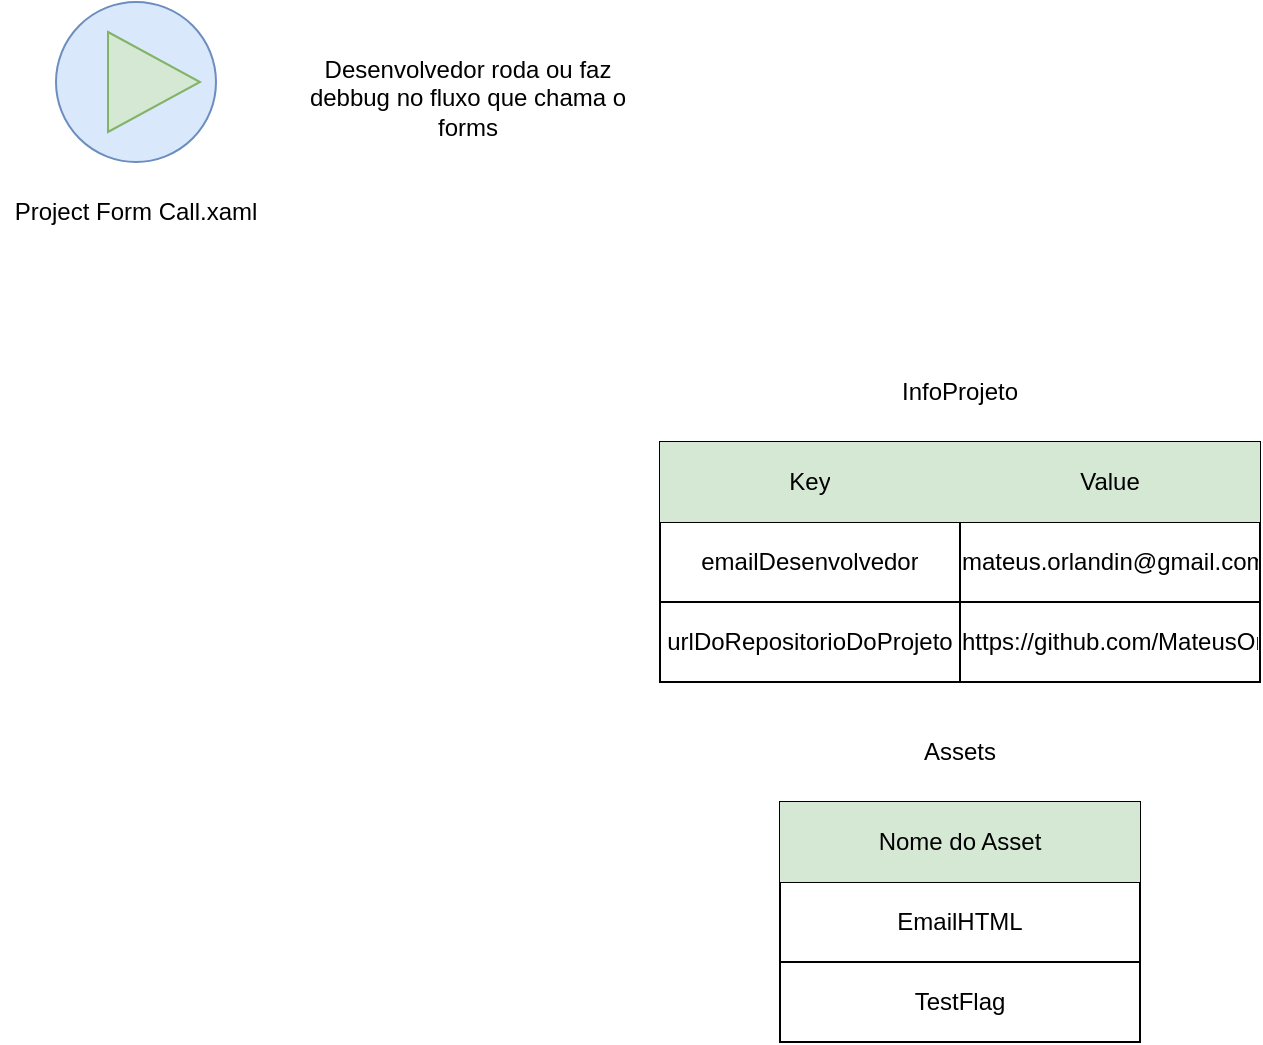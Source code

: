 <mxfile version="24.2.5" type="device">
  <diagram name="ProjectForm" id="_dcQneytICV6LhprM6BJ">
    <mxGraphModel dx="1687" dy="984" grid="1" gridSize="10" guides="1" tooltips="1" connect="1" arrows="1" fold="1" page="1" pageScale="1" pageWidth="827" pageHeight="1169" math="0" shadow="0">
      <root>
        <mxCell id="0" />
        <mxCell id="1" parent="0" />
        <mxCell id="J1X49jWVvAzO1X5O8mOP-1" value="" style="ellipse;whiteSpace=wrap;html=1;aspect=fixed;fillColor=#dae8fc;strokeColor=#6c8ebf;" vertex="1" parent="1">
          <mxGeometry x="218" y="40" width="80" height="80" as="geometry" />
        </mxCell>
        <mxCell id="J1X49jWVvAzO1X5O8mOP-2" value="" style="triangle;whiteSpace=wrap;html=1;fillColor=#d5e8d4;strokeColor=#82b366;" vertex="1" parent="1">
          <mxGeometry x="244" y="55" width="46" height="50" as="geometry" />
        </mxCell>
        <mxCell id="J1X49jWVvAzO1X5O8mOP-3" value="Desenvolvedor roda ou faz debbug no fluxo que chama o forms" style="text;html=1;align=center;verticalAlign=middle;whiteSpace=wrap;rounded=0;" vertex="1" parent="1">
          <mxGeometry x="334" y="65" width="180" height="45" as="geometry" />
        </mxCell>
        <mxCell id="J1X49jWVvAzO1X5O8mOP-4" value="Project Form Call.xaml" style="text;html=1;align=center;verticalAlign=middle;whiteSpace=wrap;rounded=0;" vertex="1" parent="1">
          <mxGeometry x="190" y="130" width="136" height="30" as="geometry" />
        </mxCell>
        <mxCell id="J1X49jWVvAzO1X5O8mOP-7" value="" style="shape=table;startSize=0;container=1;collapsible=0;childLayout=tableLayout;" vertex="1" parent="1">
          <mxGeometry x="520" y="260" width="300" height="120" as="geometry" />
        </mxCell>
        <mxCell id="J1X49jWVvAzO1X5O8mOP-8" value="" style="shape=tableRow;horizontal=0;startSize=0;swimlaneHead=0;swimlaneBody=0;strokeColor=inherit;top=0;left=0;bottom=0;right=0;collapsible=0;dropTarget=0;fillColor=none;points=[[0,0.5],[1,0.5]];portConstraint=eastwest;" vertex="1" parent="J1X49jWVvAzO1X5O8mOP-7">
          <mxGeometry width="300" height="40" as="geometry" />
        </mxCell>
        <mxCell id="J1X49jWVvAzO1X5O8mOP-9" value="Key" style="shape=partialRectangle;html=1;whiteSpace=wrap;connectable=0;strokeColor=#82b366;overflow=hidden;fillColor=#d5e8d4;top=0;left=0;bottom=0;right=0;pointerEvents=1;" vertex="1" parent="J1X49jWVvAzO1X5O8mOP-8">
          <mxGeometry width="150" height="40" as="geometry">
            <mxRectangle width="150" height="40" as="alternateBounds" />
          </mxGeometry>
        </mxCell>
        <mxCell id="J1X49jWVvAzO1X5O8mOP-10" value="Value" style="shape=partialRectangle;html=1;whiteSpace=wrap;connectable=0;strokeColor=#82b366;overflow=hidden;fillColor=#d5e8d4;top=0;left=0;bottom=0;right=0;pointerEvents=1;" vertex="1" parent="J1X49jWVvAzO1X5O8mOP-8">
          <mxGeometry x="150" width="150" height="40" as="geometry">
            <mxRectangle width="150" height="40" as="alternateBounds" />
          </mxGeometry>
        </mxCell>
        <mxCell id="J1X49jWVvAzO1X5O8mOP-11" value="" style="shape=tableRow;horizontal=0;startSize=0;swimlaneHead=0;swimlaneBody=0;strokeColor=inherit;top=0;left=0;bottom=0;right=0;collapsible=0;dropTarget=0;fillColor=none;points=[[0,0.5],[1,0.5]];portConstraint=eastwest;" vertex="1" parent="J1X49jWVvAzO1X5O8mOP-7">
          <mxGeometry y="40" width="300" height="40" as="geometry" />
        </mxCell>
        <mxCell id="J1X49jWVvAzO1X5O8mOP-12" value="emailDesenvolvedor" style="shape=partialRectangle;html=1;whiteSpace=wrap;connectable=0;strokeColor=inherit;overflow=hidden;fillColor=none;top=0;left=0;bottom=0;right=0;pointerEvents=1;" vertex="1" parent="J1X49jWVvAzO1X5O8mOP-11">
          <mxGeometry width="150" height="40" as="geometry">
            <mxRectangle width="150" height="40" as="alternateBounds" />
          </mxGeometry>
        </mxCell>
        <mxCell id="J1X49jWVvAzO1X5O8mOP-13" value="mateus.orlandin@gmail.com" style="shape=partialRectangle;html=1;whiteSpace=wrap;connectable=0;strokeColor=inherit;overflow=hidden;fillColor=none;top=0;left=0;bottom=0;right=0;pointerEvents=1;" vertex="1" parent="J1X49jWVvAzO1X5O8mOP-11">
          <mxGeometry x="150" width="150" height="40" as="geometry">
            <mxRectangle width="150" height="40" as="alternateBounds" />
          </mxGeometry>
        </mxCell>
        <mxCell id="J1X49jWVvAzO1X5O8mOP-14" value="" style="shape=tableRow;horizontal=0;startSize=0;swimlaneHead=0;swimlaneBody=0;strokeColor=inherit;top=0;left=0;bottom=0;right=0;collapsible=0;dropTarget=0;fillColor=none;points=[[0,0.5],[1,0.5]];portConstraint=eastwest;" vertex="1" parent="J1X49jWVvAzO1X5O8mOP-7">
          <mxGeometry y="80" width="300" height="40" as="geometry" />
        </mxCell>
        <mxCell id="J1X49jWVvAzO1X5O8mOP-15" value="urlDoRepositorioDoProjeto" style="shape=partialRectangle;html=1;whiteSpace=wrap;connectable=0;strokeColor=inherit;overflow=hidden;fillColor=none;top=0;left=0;bottom=0;right=0;pointerEvents=1;" vertex="1" parent="J1X49jWVvAzO1X5O8mOP-14">
          <mxGeometry width="150" height="40" as="geometry">
            <mxRectangle width="150" height="40" as="alternateBounds" />
          </mxGeometry>
        </mxCell>
        <mxCell id="J1X49jWVvAzO1X5O8mOP-16" value="https://github.com/MateusOrlandinDias/UiPathCommunityForms" style="shape=partialRectangle;html=1;whiteSpace=wrap;connectable=0;strokeColor=inherit;overflow=hidden;fillColor=none;top=0;left=0;bottom=0;right=0;pointerEvents=1;" vertex="1" parent="J1X49jWVvAzO1X5O8mOP-14">
          <mxGeometry x="150" width="150" height="40" as="geometry">
            <mxRectangle width="150" height="40" as="alternateBounds" />
          </mxGeometry>
        </mxCell>
        <mxCell id="J1X49jWVvAzO1X5O8mOP-17" value="InfoProjeto" style="text;html=1;align=center;verticalAlign=middle;whiteSpace=wrap;rounded=0;" vertex="1" parent="1">
          <mxGeometry x="640" y="220" width="60" height="30" as="geometry" />
        </mxCell>
        <mxCell id="J1X49jWVvAzO1X5O8mOP-18" value="" style="shape=table;startSize=0;container=1;collapsible=0;childLayout=tableLayout;" vertex="1" parent="1">
          <mxGeometry x="580" y="440" width="180" height="120" as="geometry" />
        </mxCell>
        <mxCell id="J1X49jWVvAzO1X5O8mOP-19" value="" style="shape=tableRow;horizontal=0;startSize=0;swimlaneHead=0;swimlaneBody=0;strokeColor=inherit;top=0;left=0;bottom=0;right=0;collapsible=0;dropTarget=0;fillColor=none;points=[[0,0.5],[1,0.5]];portConstraint=eastwest;" vertex="1" parent="J1X49jWVvAzO1X5O8mOP-18">
          <mxGeometry width="180" height="40" as="geometry" />
        </mxCell>
        <mxCell id="J1X49jWVvAzO1X5O8mOP-20" value="Nome do Asset" style="shape=partialRectangle;html=1;whiteSpace=wrap;connectable=0;strokeColor=#82b366;overflow=hidden;fillColor=#d5e8d4;top=0;left=0;bottom=0;right=0;pointerEvents=1;" vertex="1" parent="J1X49jWVvAzO1X5O8mOP-19">
          <mxGeometry width="180" height="40" as="geometry">
            <mxRectangle width="180" height="40" as="alternateBounds" />
          </mxGeometry>
        </mxCell>
        <mxCell id="J1X49jWVvAzO1X5O8mOP-21" value="" style="shape=tableRow;horizontal=0;startSize=0;swimlaneHead=0;swimlaneBody=0;strokeColor=inherit;top=0;left=0;bottom=0;right=0;collapsible=0;dropTarget=0;fillColor=none;points=[[0,0.5],[1,0.5]];portConstraint=eastwest;" vertex="1" parent="J1X49jWVvAzO1X5O8mOP-18">
          <mxGeometry y="40" width="180" height="40" as="geometry" />
        </mxCell>
        <mxCell id="J1X49jWVvAzO1X5O8mOP-22" value="EmailHTML" style="shape=partialRectangle;html=1;whiteSpace=wrap;connectable=0;strokeColor=inherit;overflow=hidden;fillColor=none;top=0;left=0;bottom=0;right=0;pointerEvents=1;" vertex="1" parent="J1X49jWVvAzO1X5O8mOP-21">
          <mxGeometry width="180" height="40" as="geometry">
            <mxRectangle width="180" height="40" as="alternateBounds" />
          </mxGeometry>
        </mxCell>
        <mxCell id="J1X49jWVvAzO1X5O8mOP-23" value="" style="shape=tableRow;horizontal=0;startSize=0;swimlaneHead=0;swimlaneBody=0;strokeColor=inherit;top=0;left=0;bottom=0;right=0;collapsible=0;dropTarget=0;fillColor=none;points=[[0,0.5],[1,0.5]];portConstraint=eastwest;" vertex="1" parent="J1X49jWVvAzO1X5O8mOP-18">
          <mxGeometry y="80" width="180" height="40" as="geometry" />
        </mxCell>
        <mxCell id="J1X49jWVvAzO1X5O8mOP-24" value="TestFlag" style="shape=partialRectangle;html=1;whiteSpace=wrap;connectable=0;strokeColor=inherit;overflow=hidden;fillColor=none;top=0;left=0;bottom=0;right=0;pointerEvents=1;" vertex="1" parent="J1X49jWVvAzO1X5O8mOP-23">
          <mxGeometry width="180" height="40" as="geometry">
            <mxRectangle width="180" height="40" as="alternateBounds" />
          </mxGeometry>
        </mxCell>
        <mxCell id="J1X49jWVvAzO1X5O8mOP-25" value="Assets" style="text;html=1;align=center;verticalAlign=middle;whiteSpace=wrap;rounded=0;" vertex="1" parent="1">
          <mxGeometry x="640" y="400" width="60" height="30" as="geometry" />
        </mxCell>
      </root>
    </mxGraphModel>
  </diagram>
</mxfile>
